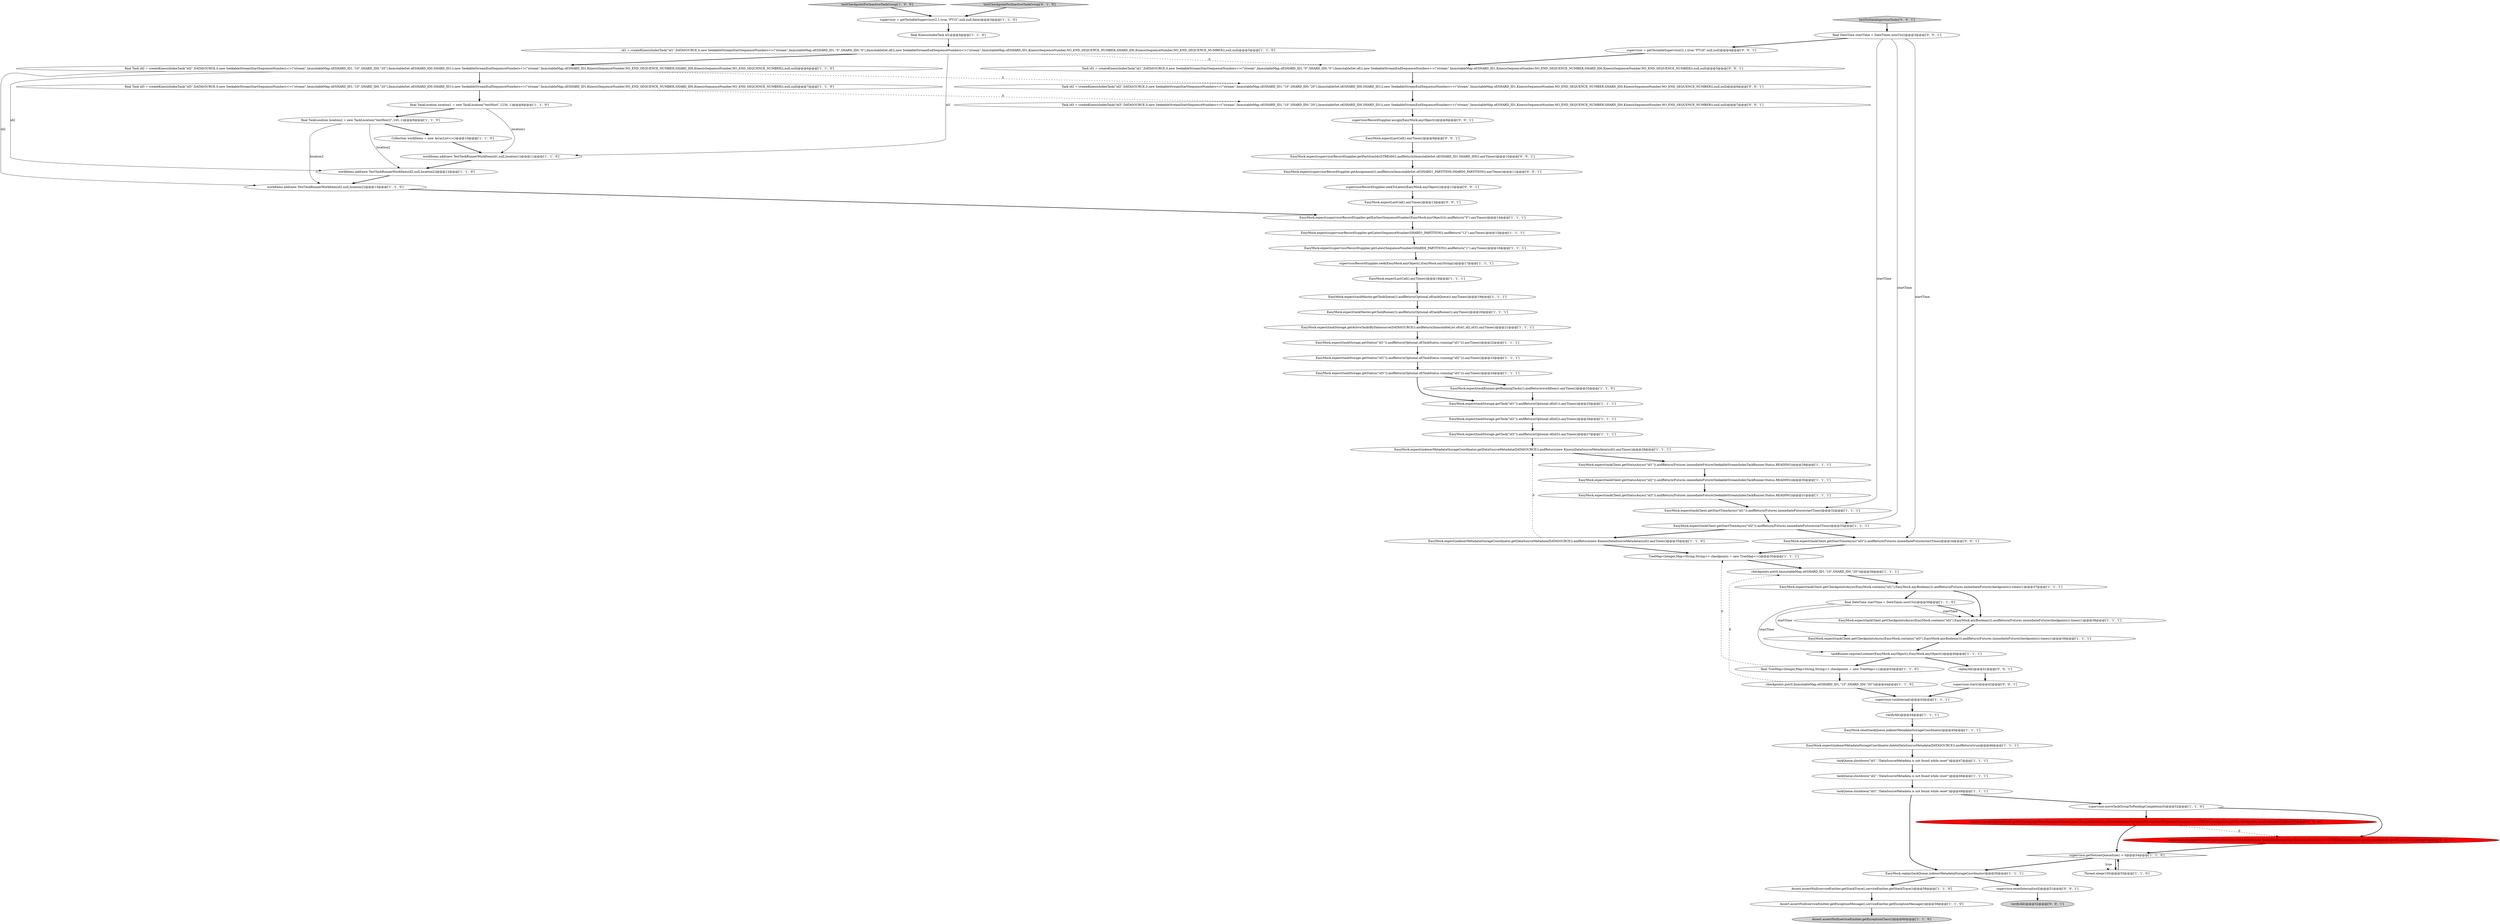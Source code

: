 digraph {
24 [style = filled, label = "EasyMock.expect(indexerMetadataStorageCoordinator.getDataSourceMetadata(DATASOURCE)).andReturn(new KinesisDataSourceMetadata(null)).anyTimes()@@@28@@@['1', '1', '1']", fillcolor = white, shape = ellipse image = "AAA0AAABBB1BBB"];
69 [style = filled, label = "supervisor = getTestableSupervisor(2,1,true,\"PT1H\",null,null)@@@4@@@['0', '0', '1']", fillcolor = white, shape = ellipse image = "AAA0AAABBB3BBB"];
29 [style = filled, label = "EasyMock.expect(taskStorage.getTask(\"id2\")).andReturn(Optional.of(id2)).anyTimes()@@@26@@@['1', '1', '1']", fillcolor = white, shape = ellipse image = "AAA0AAABBB1BBB"];
76 [style = filled, label = "verifyAll()@@@52@@@['0', '0', '1']", fillcolor = lightgray, shape = ellipse image = "AAA0AAABBB3BBB"];
26 [style = filled, label = "taskQueue.shutdown(\"id1\",\"DataSourceMetadata is not found while reset\")@@@47@@@['1', '1', '1']", fillcolor = white, shape = ellipse image = "AAA0AAABBB1BBB"];
54 [style = filled, label = "EasyMock.expect(taskClient.getStartTimeAsync(\"id1\")).andReturn(Futures.immediateFuture(startTime))@@@32@@@['1', '1', '1']", fillcolor = white, shape = ellipse image = "AAA0AAABBB1BBB"];
7 [style = filled, label = "final Task id2 = createKinesisIndexTask(\"id2\",DATASOURCE,0,new SeekableStreamStartSequenceNumbers<>(\"stream\",ImmutableMap.of(SHARD_ID1,\"10\",SHARD_ID0,\"20\"),ImmutableSet.of(SHARD_ID0,SHARD_ID1)),new SeekableStreamEndSequenceNumbers<>(\"stream\",ImmutableMap.of(SHARD_ID1,KinesisSequenceNumber.NO_END_SEQUENCE_NUMBER,SHARD_ID0,KinesisSequenceNumber.NO_END_SEQUENCE_NUMBER)),null,null)@@@6@@@['1', '1', '0']", fillcolor = white, shape = ellipse image = "AAA0AAABBB1BBB"];
14 [style = filled, label = "final TreeMap<Integer,Map<String,String>> checkpoints = new TreeMap<>()@@@43@@@['1', '1', '0']", fillcolor = white, shape = ellipse image = "AAA0AAABBB1BBB"];
70 [style = filled, label = "supervisorRecordSupplier.seekToLatest(EasyMock.anyObject())@@@12@@@['0', '0', '1']", fillcolor = white, shape = ellipse image = "AAA0AAABBB3BBB"];
75 [style = filled, label = "supervisorRecordSupplier.assign(EasyMock.anyObject())@@@8@@@['0', '0', '1']", fillcolor = white, shape = ellipse image = "AAA0AAABBB3BBB"];
53 [style = filled, label = "final DateTime startTime = DateTimes.nowUtc()@@@39@@@['1', '1', '0']", fillcolor = white, shape = ellipse image = "AAA0AAABBB1BBB"];
31 [style = filled, label = "EasyMock.expect(supervisorRecordSupplier.getLatestSequenceNumber(SHARD0_PARTITION)).andReturn(\"1\").anyTimes()@@@16@@@['1', '1', '1']", fillcolor = white, shape = ellipse image = "AAA0AAABBB1BBB"];
71 [style = filled, label = "EasyMock.expect(supervisorRecordSupplier.getAssignment()).andReturn(ImmutableSet.of(SHARD1_PARTITION,SHARD0_PARTITION)).anyTimes()@@@11@@@['0', '0', '1']", fillcolor = white, shape = ellipse image = "AAA0AAABBB3BBB"];
5 [style = filled, label = "EasyMock.expect(taskStorage.getTask(\"id3\")).andReturn(Optional.of(id3)).anyTimes()@@@27@@@['1', '1', '1']", fillcolor = white, shape = ellipse image = "AAA0AAABBB1BBB"];
56 [style = filled, label = "EasyMock.expect(indexerMetadataStorageCoordinator.deleteDataSourceMetadata(DATASOURCE)).andReturn(true)@@@46@@@['1', '1', '1']", fillcolor = white, shape = ellipse image = "AAA0AAABBB1BBB"];
42 [style = filled, label = "supervisor.checkpoint(0,id1.getIOConfig().getBaseSequenceName(),new KinesisDataSourceMetadata(new SeekableStreamStartSequenceNumbers<>(STREAM,checkpoints.get(0),checkpoints.get(0).keySet())))@@@53@@@['1', '0', '0']", fillcolor = red, shape = ellipse image = "AAA1AAABBB1BBB"];
39 [style = filled, label = "EasyMock.expect(taskStorage.getStatus(\"id3\")).andReturn(Optional.of(TaskStatus.running(\"id3\"))).anyTimes()@@@24@@@['1', '1', '1']", fillcolor = white, shape = ellipse image = "AAA0AAABBB1BBB"];
17 [style = filled, label = "workItems.add(new TestTaskRunnerWorkItem(id2,null,location2))@@@13@@@['1', '1', '0']", fillcolor = white, shape = ellipse image = "AAA0AAABBB1BBB"];
34 [style = filled, label = "supervisor.runInternal()@@@43@@@['1', '1', '1']", fillcolor = white, shape = ellipse image = "AAA0AAABBB1BBB"];
22 [style = filled, label = "EasyMock.expect(taskRunner.getRunningTasks()).andReturn(workItems).anyTimes()@@@25@@@['1', '1', '0']", fillcolor = white, shape = ellipse image = "AAA0AAABBB1BBB"];
40 [style = filled, label = "EasyMock.expect(taskStorage.getActiveTasksByDatasource(DATASOURCE)).andReturn(ImmutableList.of(id1,id2,id3)).anyTimes()@@@21@@@['1', '1', '1']", fillcolor = white, shape = ellipse image = "AAA0AAABBB1BBB"];
50 [style = filled, label = "EasyMock.expect(taskStorage.getStatus(\"id2\")).andReturn(Optional.of(TaskStatus.running(\"id2\"))).anyTimes()@@@23@@@['1', '1', '1']", fillcolor = white, shape = ellipse image = "AAA0AAABBB1BBB"];
19 [style = filled, label = "workItems.add(new TestTaskRunnerWorkItem(id2,null,location2))@@@12@@@['1', '1', '0']", fillcolor = white, shape = ellipse image = "AAA0AAABBB1BBB"];
16 [style = filled, label = "checkpoints.put(0,ImmutableMap.of(SHARD_ID1,\"10\",SHARD_ID0,\"20\"))@@@36@@@['1', '1', '1']", fillcolor = white, shape = ellipse image = "AAA0AAABBB1BBB"];
48 [style = filled, label = "Assert.assertNull(serviceEmitter.getStackTrace(),serviceEmitter.getStackTrace())@@@58@@@['1', '1', '0']", fillcolor = white, shape = ellipse image = "AAA0AAABBB1BBB"];
18 [style = filled, label = "EasyMock.expect(taskClient.getCheckpointsAsync(EasyMock.contains(\"id3\"),EasyMock.anyBoolean())).andReturn(Futures.immediateFuture(checkpoints)).times(1)@@@39@@@['1', '1', '1']", fillcolor = white, shape = ellipse image = "AAA0AAABBB1BBB"];
73 [style = filled, label = "EasyMock.expectLastCall().anyTimes()@@@13@@@['0', '0', '1']", fillcolor = white, shape = ellipse image = "AAA0AAABBB3BBB"];
1 [style = filled, label = "EasyMock.expect(taskClient.getStatusAsync(\"id1\")).andReturn(Futures.immediateFuture(SeekableStreamIndexTaskRunner.Status.READING))@@@29@@@['1', '1', '1']", fillcolor = white, shape = ellipse image = "AAA0AAABBB1BBB"];
60 [style = filled, label = "EasyMock.expect(taskClient.getStartTimeAsync(\"id3\")).andReturn(Futures.immediateFuture(startTime))@@@34@@@['0', '0', '1']", fillcolor = white, shape = ellipse image = "AAA0AAABBB3BBB"];
58 [style = filled, label = "supervisor.checkpoint(0,new KinesisDataSourceMetadata(new SeekableStreamStartSequenceNumbers<>(STREAM,checkpoints.get(0),checkpoints.get(0).keySet())))@@@53@@@['0', '1', '0']", fillcolor = red, shape = ellipse image = "AAA1AAABBB2BBB"];
72 [style = filled, label = "EasyMock.expect(supervisorRecordSupplier.getPartitionIds(STREAM)).andReturn(ImmutableSet.of(SHARD_ID1,SHARD_ID0)).anyTimes()@@@10@@@['0', '0', '1']", fillcolor = white, shape = ellipse image = "AAA0AAABBB3BBB"];
10 [style = filled, label = "taskQueue.shutdown(\"id3\",\"DataSourceMetadata is not found while reset\")@@@49@@@['1', '1', '1']", fillcolor = white, shape = ellipse image = "AAA0AAABBB1BBB"];
44 [style = filled, label = "supervisor.getNoticesQueueSize() > 0@@@54@@@['1', '1', '0']", fillcolor = white, shape = diamond image = "AAA0AAABBB1BBB"];
12 [style = filled, label = "TreeMap<Integer,Map<String,String>> checkpoints = new TreeMap<>()@@@35@@@['1', '1', '1']", fillcolor = white, shape = ellipse image = "AAA0AAABBB1BBB"];
47 [style = filled, label = "taskRunner.registerListener(EasyMock.anyObject(),EasyMock.anyObject())@@@40@@@['1', '1', '1']", fillcolor = white, shape = ellipse image = "AAA0AAABBB1BBB"];
13 [style = filled, label = "EasyMock.expect(taskStorage.getTask(\"id1\")).andReturn(Optional.of(id1)).anyTimes()@@@25@@@['1', '1', '1']", fillcolor = white, shape = ellipse image = "AAA0AAABBB1BBB"];
8 [style = filled, label = "checkpoints.put(0,ImmutableMap.of(SHARD_ID1,\"10\",SHARD_ID0,\"20\"))@@@44@@@['1', '1', '0']", fillcolor = white, shape = ellipse image = "AAA0AAABBB1BBB"];
0 [style = filled, label = "EasyMock.expect(taskClient.getStatusAsync(\"id2\")).andReturn(Futures.immediateFuture(SeekableStreamIndexTaskRunner.Status.READING))@@@30@@@['1', '1', '1']", fillcolor = white, shape = ellipse image = "AAA0AAABBB1BBB"];
21 [style = filled, label = "testCheckpointForInactiveTaskGroup['1', '0', '0']", fillcolor = lightgray, shape = diamond image = "AAA0AAABBB1BBB"];
51 [style = filled, label = "EasyMock.expect(taskMaster.getTaskRunner()).andReturn(Optional.of(taskRunner)).anyTimes()@@@20@@@['1', '1', '1']", fillcolor = white, shape = ellipse image = "AAA0AAABBB1BBB"];
63 [style = filled, label = "Task id3 = createKinesisIndexTask(\"id3\",DATASOURCE,0,new SeekableStreamStartSequenceNumbers<>(\"stream\",ImmutableMap.of(SHARD_ID1,\"10\",SHARD_ID0,\"20\"),ImmutableSet.of(SHARD_ID0,SHARD_ID1)),new SeekableStreamEndSequenceNumbers<>(\"stream\",ImmutableMap.of(SHARD_ID1,KinesisSequenceNumber.NO_END_SEQUENCE_NUMBER,SHARD_ID0,KinesisSequenceNumber.NO_END_SEQUENCE_NUMBER)),null,null)@@@7@@@['0', '0', '1']", fillcolor = white, shape = ellipse image = "AAA0AAABBB3BBB"];
36 [style = filled, label = "EasyMock.reset(taskQueue,indexerMetadataStorageCoordinator)@@@45@@@['1', '1', '1']", fillcolor = white, shape = ellipse image = "AAA0AAABBB1BBB"];
43 [style = filled, label = "Thread.sleep(100)@@@55@@@['1', '1', '0']", fillcolor = white, shape = ellipse image = "AAA0AAABBB1BBB"];
65 [style = filled, label = "supervisor.start()@@@42@@@['0', '0', '1']", fillcolor = white, shape = ellipse image = "AAA0AAABBB3BBB"];
52 [style = filled, label = "Assert.assertNull(serviceEmitter.getExceptionClass())@@@60@@@['1', '1', '0']", fillcolor = lightgray, shape = ellipse image = "AAA0AAABBB1BBB"];
15 [style = filled, label = "final TaskLocation location1 = new TaskLocation(\"testHost\",1234,-1)@@@8@@@['1', '1', '0']", fillcolor = white, shape = ellipse image = "AAA0AAABBB1BBB"];
27 [style = filled, label = "EasyMock.expect(supervisorRecordSupplier.getEarliestSequenceNumber(EasyMock.anyObject())).andReturn(\"0\").anyTimes()@@@14@@@['1', '1', '1']", fillcolor = white, shape = ellipse image = "AAA0AAABBB1BBB"];
57 [style = filled, label = "EasyMock.expect(indexerMetadataStorageCoordinator.getDataSourceMetadata(DATASOURCE)).andReturn(new KinesisDataSourceMetadata(null)).anyTimes()@@@35@@@['1', '1', '0']", fillcolor = white, shape = ellipse image = "AAA0AAABBB1BBB"];
74 [style = filled, label = "Task id2 = createKinesisIndexTask(\"id2\",DATASOURCE,0,new SeekableStreamStartSequenceNumbers<>(\"stream\",ImmutableMap.of(SHARD_ID1,\"10\",SHARD_ID0,\"20\"),ImmutableSet.of(SHARD_ID0,SHARD_ID1)),new SeekableStreamEndSequenceNumbers<>(\"stream\",ImmutableMap.of(SHARD_ID1,KinesisSequenceNumber.NO_END_SEQUENCE_NUMBER,SHARD_ID0,KinesisSequenceNumber.NO_END_SEQUENCE_NUMBER)),null,null)@@@6@@@['0', '0', '1']", fillcolor = white, shape = ellipse image = "AAA0AAABBB3BBB"];
28 [style = filled, label = "EasyMock.expect(taskClient.getStartTimeAsync(\"id2\")).andReturn(Futures.immediateFuture(startTime))@@@33@@@['1', '1', '1']", fillcolor = white, shape = ellipse image = "AAA0AAABBB1BBB"];
64 [style = filled, label = "Task id1 = createKinesisIndexTask(\"id1\",DATASOURCE,0,new SeekableStreamStartSequenceNumbers<>(\"stream\",ImmutableMap.of(SHARD_ID1,\"0\",SHARD_ID0,\"0\"),ImmutableSet.of()),new SeekableStreamEndSequenceNumbers<>(\"stream\",ImmutableMap.of(SHARD_ID1,KinesisSequenceNumber.NO_END_SEQUENCE_NUMBER,SHARD_ID0,KinesisSequenceNumber.NO_END_SEQUENCE_NUMBER)),null,null)@@@5@@@['0', '0', '1']", fillcolor = white, shape = ellipse image = "AAA0AAABBB3BBB"];
4 [style = filled, label = "workItems.add(new TestTaskRunnerWorkItem(id1,null,location1))@@@11@@@['1', '1', '0']", fillcolor = white, shape = ellipse image = "AAA0AAABBB1BBB"];
23 [style = filled, label = "Assert.assertNull(serviceEmitter.getExceptionMessage(),serviceEmitter.getExceptionMessage())@@@59@@@['1', '1', '0']", fillcolor = white, shape = ellipse image = "AAA0AAABBB1BBB"];
32 [style = filled, label = "EasyMock.replay(taskQueue,indexerMetadataStorageCoordinator)@@@50@@@['1', '1', '1']", fillcolor = white, shape = ellipse image = "AAA0AAABBB1BBB"];
45 [style = filled, label = "final KinesisIndexTask id1@@@4@@@['1', '1', '0']", fillcolor = white, shape = ellipse image = "AAA0AAABBB1BBB"];
61 [style = filled, label = "testNoDataIngestionTasks['0', '0', '1']", fillcolor = lightgray, shape = diamond image = "AAA0AAABBB3BBB"];
67 [style = filled, label = "supervisor.resetInternal(null)@@@51@@@['0', '0', '1']", fillcolor = white, shape = ellipse image = "AAA0AAABBB3BBB"];
66 [style = filled, label = "EasyMock.expectLastCall().anyTimes()@@@9@@@['0', '0', '1']", fillcolor = white, shape = ellipse image = "AAA0AAABBB3BBB"];
49 [style = filled, label = "EasyMock.expect(taskClient.getCheckpointsAsync(EasyMock.contains(\"id1\"),EasyMock.anyBoolean())).andReturn(Futures.immediateFuture(checkpoints)).times(1)@@@37@@@['1', '1', '1']", fillcolor = white, shape = ellipse image = "AAA0AAABBB1BBB"];
6 [style = filled, label = "supervisor.moveTaskGroupToPendingCompletion(0)@@@52@@@['1', '1', '0']", fillcolor = white, shape = ellipse image = "AAA0AAABBB1BBB"];
11 [style = filled, label = "EasyMock.expectLastCall().anyTimes()@@@18@@@['1', '1', '1']", fillcolor = white, shape = ellipse image = "AAA0AAABBB1BBB"];
62 [style = filled, label = "replayAll()@@@41@@@['0', '0', '1']", fillcolor = white, shape = ellipse image = "AAA0AAABBB3BBB"];
33 [style = filled, label = "EasyMock.expect(taskClient.getStatusAsync(\"id3\")).andReturn(Futures.immediateFuture(SeekableStreamIndexTaskRunner.Status.READING))@@@31@@@['1', '1', '1']", fillcolor = white, shape = ellipse image = "AAA0AAABBB1BBB"];
38 [style = filled, label = "EasyMock.expect(taskStorage.getStatus(\"id1\")).andReturn(Optional.of(TaskStatus.running(\"id1\"))).anyTimes()@@@22@@@['1', '1', '1']", fillcolor = white, shape = ellipse image = "AAA0AAABBB1BBB"];
68 [style = filled, label = "final DateTime startTime = DateTimes.nowUtc()@@@3@@@['0', '0', '1']", fillcolor = white, shape = ellipse image = "AAA0AAABBB3BBB"];
46 [style = filled, label = "final Task id3 = createKinesisIndexTask(\"id3\",DATASOURCE,0,new SeekableStreamStartSequenceNumbers<>(\"stream\",ImmutableMap.of(SHARD_ID1,\"10\",SHARD_ID0,\"20\"),ImmutableSet.of(SHARD_ID0,SHARD_ID1)),new SeekableStreamEndSequenceNumbers<>(\"stream\",ImmutableMap.of(SHARD_ID1,KinesisSequenceNumber.NO_END_SEQUENCE_NUMBER,SHARD_ID0,KinesisSequenceNumber.NO_END_SEQUENCE_NUMBER)),null,null)@@@7@@@['1', '1', '0']", fillcolor = white, shape = ellipse image = "AAA0AAABBB1BBB"];
20 [style = filled, label = "supervisorRecordSupplier.seek(EasyMock.anyObject(),EasyMock.anyString())@@@17@@@['1', '1', '1']", fillcolor = white, shape = ellipse image = "AAA0AAABBB1BBB"];
30 [style = filled, label = "id1 = createKinesisIndexTask(\"id1\",DATASOURCE,0,new SeekableStreamStartSequenceNumbers<>(\"stream\",ImmutableMap.of(SHARD_ID1,\"0\",SHARD_ID0,\"0\"),ImmutableSet.of()),new SeekableStreamEndSequenceNumbers<>(\"stream\",ImmutableMap.of(SHARD_ID1,KinesisSequenceNumber.NO_END_SEQUENCE_NUMBER,SHARD_ID0,KinesisSequenceNumber.NO_END_SEQUENCE_NUMBER)),null,null)@@@5@@@['1', '1', '0']", fillcolor = white, shape = ellipse image = "AAA0AAABBB1BBB"];
55 [style = filled, label = "verifyAll()@@@44@@@['1', '1', '1']", fillcolor = white, shape = ellipse image = "AAA0AAABBB1BBB"];
59 [style = filled, label = "testCheckpointForInactiveTaskGroup['0', '1', '0']", fillcolor = lightgray, shape = diamond image = "AAA0AAABBB2BBB"];
25 [style = filled, label = "supervisor = getTestableSupervisor(2,1,true,\"PT1S\",null,null,false)@@@3@@@['1', '1', '0']", fillcolor = white, shape = ellipse image = "AAA0AAABBB1BBB"];
37 [style = filled, label = "taskQueue.shutdown(\"id2\",\"DataSourceMetadata is not found while reset\")@@@48@@@['1', '1', '1']", fillcolor = white, shape = ellipse image = "AAA0AAABBB1BBB"];
41 [style = filled, label = "EasyMock.expect(supervisorRecordSupplier.getLatestSequenceNumber(SHARD1_PARTITION)).andReturn(\"12\").anyTimes()@@@15@@@['1', '1', '1']", fillcolor = white, shape = ellipse image = "AAA0AAABBB1BBB"];
9 [style = filled, label = "EasyMock.expect(taskClient.getCheckpointsAsync(EasyMock.contains(\"id2\"),EasyMock.anyBoolean())).andReturn(Futures.immediateFuture(checkpoints)).times(1)@@@38@@@['1', '1', '1']", fillcolor = white, shape = ellipse image = "AAA0AAABBB1BBB"];
35 [style = filled, label = "Collection workItems = new ArrayList<>()@@@10@@@['1', '1', '0']", fillcolor = white, shape = ellipse image = "AAA0AAABBB1BBB"];
3 [style = filled, label = "final TaskLocation location2 = new TaskLocation(\"testHost2\",145,-1)@@@9@@@['1', '1', '0']", fillcolor = white, shape = ellipse image = "AAA0AAABBB1BBB"];
2 [style = filled, label = "EasyMock.expect(taskMaster.getTaskQueue()).andReturn(Optional.of(taskQueue)).anyTimes()@@@19@@@['1', '1', '1']", fillcolor = white, shape = ellipse image = "AAA0AAABBB1BBB"];
73->27 [style = bold, label=""];
71->70 [style = bold, label=""];
29->5 [style = bold, label=""];
55->36 [style = bold, label=""];
68->69 [style = bold, label=""];
25->45 [style = bold, label=""];
2->51 [style = bold, label=""];
46->15 [style = bold, label=""];
68->60 [style = solid, label="startTime"];
10->32 [style = bold, label=""];
40->38 [style = bold, label=""];
45->30 [style = bold, label=""];
3->35 [style = bold, label=""];
38->50 [style = bold, label=""];
3->17 [style = solid, label="location2"];
70->73 [style = bold, label=""];
32->67 [style = bold, label=""];
53->47 [style = solid, label="startTime"];
42->44 [style = bold, label=""];
61->68 [style = bold, label=""];
16->49 [style = bold, label=""];
23->52 [style = bold, label=""];
62->65 [style = bold, label=""];
63->75 [style = bold, label=""];
68->54 [style = solid, label="startTime"];
56->26 [style = bold, label=""];
17->27 [style = bold, label=""];
31->20 [style = bold, label=""];
43->44 [style = bold, label=""];
22->13 [style = bold, label=""];
8->34 [style = bold, label=""];
7->46 [style = bold, label=""];
44->43 [style = dotted, label="true"];
4->19 [style = bold, label=""];
74->63 [style = bold, label=""];
64->74 [style = bold, label=""];
69->64 [style = bold, label=""];
1->0 [style = bold, label=""];
21->25 [style = bold, label=""];
7->74 [style = dashed, label="0"];
50->39 [style = bold, label=""];
39->22 [style = bold, label=""];
75->66 [style = bold, label=""];
57->12 [style = bold, label=""];
72->71 [style = bold, label=""];
30->7 [style = bold, label=""];
44->32 [style = bold, label=""];
26->37 [style = bold, label=""];
32->48 [style = bold, label=""];
14->12 [style = dashed, label="0"];
14->8 [style = bold, label=""];
30->4 [style = solid, label="id1"];
7->19 [style = solid, label="id2"];
60->12 [style = bold, label=""];
8->16 [style = dashed, label="0"];
59->25 [style = bold, label=""];
18->47 [style = bold, label=""];
37->10 [style = bold, label=""];
39->13 [style = bold, label=""];
57->24 [style = dashed, label="0"];
53->18 [style = solid, label="startTime"];
6->42 [style = bold, label=""];
34->55 [style = bold, label=""];
19->17 [style = bold, label=""];
15->3 [style = bold, label=""];
10->6 [style = bold, label=""];
47->62 [style = bold, label=""];
3->19 [style = solid, label="location2"];
51->40 [style = bold, label=""];
48->23 [style = bold, label=""];
42->58 [style = dashed, label="0"];
9->18 [style = bold, label=""];
53->9 [style = solid, label="startTime"];
28->60 [style = bold, label=""];
5->24 [style = bold, label=""];
46->63 [style = dashed, label="0"];
41->31 [style = bold, label=""];
24->1 [style = bold, label=""];
28->57 [style = bold, label=""];
53->9 [style = bold, label=""];
54->28 [style = bold, label=""];
67->76 [style = bold, label=""];
20->11 [style = bold, label=""];
36->56 [style = bold, label=""];
30->64 [style = dashed, label="0"];
68->28 [style = solid, label="startTime"];
65->34 [style = bold, label=""];
12->16 [style = bold, label=""];
35->4 [style = bold, label=""];
11->2 [style = bold, label=""];
44->43 [style = bold, label=""];
58->44 [style = bold, label=""];
49->53 [style = bold, label=""];
7->17 [style = solid, label="id2"];
13->29 [style = bold, label=""];
0->33 [style = bold, label=""];
27->41 [style = bold, label=""];
66->72 [style = bold, label=""];
6->58 [style = bold, label=""];
33->54 [style = bold, label=""];
49->9 [style = bold, label=""];
47->14 [style = bold, label=""];
15->4 [style = solid, label="location1"];
}
